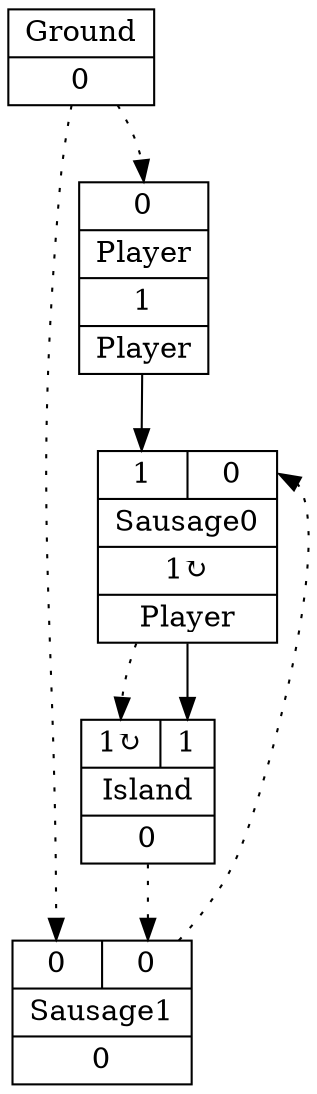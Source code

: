 digraph G {
node [shape=record];
Player[ label ="{{<GroundP>0}|{Player}|<PlayerOUT>1|{Player}}"];
Ground[ label ="{{Ground}|<GroundOUT>0}"];
Sausage0[ label ="{{<Player>1|<Sausage1P>0}|{Sausage0}|<Sausage0OUT>1&#8635;|{Player}}"];
Sausage1[ label ="{{<GroundP>0|<IslandP>0}|{Sausage1}|<Sausage1OUT>0}"];
Island[ label ="{{<Sausage0P>1&#8635;|<Sausage0>1}|{Island}|<IslandOUT>0}"];
	"Ground" -> "Player":GroundP [style=dotted];
	"Player" -> "Sausage0":Player;
	"Sausage1" -> "Sausage0":Sausage1P [style=dotted];
	"Sausage0" -> "Island":Sausage0P [style=dotted];
	"Sausage0" -> "Island":Sausage0;
	"Ground" -> "Sausage1":GroundP [style=dotted];
	"Island" -> "Sausage1":IslandP [style=dotted];
}
